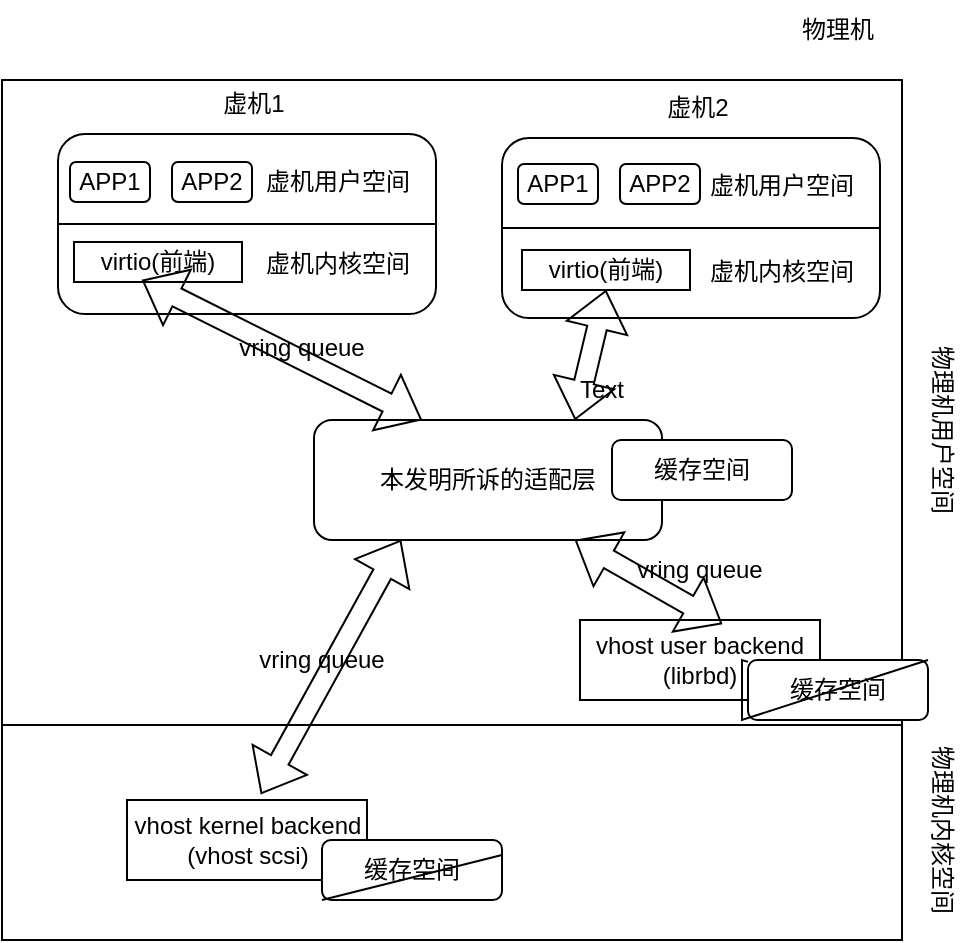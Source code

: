 <mxfile version="21.3.2" type="github">
  <diagram name="Page-1" id="C_Ee6mt2KtoBWOqvQohK">
    <mxGraphModel dx="1434" dy="764" grid="1" gridSize="10" guides="1" tooltips="1" connect="1" arrows="1" fold="1" page="1" pageScale="1" pageWidth="850" pageHeight="1100" math="0" shadow="0">
      <root>
        <mxCell id="0" />
        <mxCell id="1" parent="0" />
        <mxCell id="BUpmYRirLnpVpm6g7s5F-28" value="" style="rounded=0;whiteSpace=wrap;html=1;" vertex="1" parent="1">
          <mxGeometry x="120" y="680" width="450" height="430" as="geometry" />
        </mxCell>
        <mxCell id="BUpmYRirLnpVpm6g7s5F-29" value="" style="rounded=1;whiteSpace=wrap;html=1;" vertex="1" parent="1">
          <mxGeometry x="370" y="709" width="189" height="90" as="geometry" />
        </mxCell>
        <mxCell id="BUpmYRirLnpVpm6g7s5F-30" value="" style="endArrow=none;html=1;rounded=0;entryX=1;entryY=0.5;entryDx=0;entryDy=0;exitX=0;exitY=0.5;exitDx=0;exitDy=0;" edge="1" parent="1" source="BUpmYRirLnpVpm6g7s5F-29" target="BUpmYRirLnpVpm6g7s5F-29">
          <mxGeometry width="50" height="50" relative="1" as="geometry">
            <mxPoint x="410" y="929" as="sourcePoint" />
            <mxPoint x="460" y="879" as="targetPoint" />
          </mxGeometry>
        </mxCell>
        <mxCell id="BUpmYRirLnpVpm6g7s5F-31" value="" style="endArrow=none;html=1;rounded=0;exitX=0;exitY=0.75;exitDx=0;exitDy=0;entryX=1;entryY=0.75;entryDx=0;entryDy=0;" edge="1" parent="1" source="BUpmYRirLnpVpm6g7s5F-28" target="BUpmYRirLnpVpm6g7s5F-28">
          <mxGeometry width="50" height="50" relative="1" as="geometry">
            <mxPoint x="410" y="929" as="sourcePoint" />
            <mxPoint x="460" y="879" as="targetPoint" />
          </mxGeometry>
        </mxCell>
        <mxCell id="BUpmYRirLnpVpm6g7s5F-32" value="虚机2" style="text;html=1;strokeColor=none;fillColor=none;align=center;verticalAlign=middle;whiteSpace=wrap;rounded=0;" vertex="1" parent="1">
          <mxGeometry x="438" y="679" width="60" height="30" as="geometry" />
        </mxCell>
        <mxCell id="BUpmYRirLnpVpm6g7s5F-33" value="虚机用户空间" style="text;html=1;strokeColor=none;fillColor=none;align=center;verticalAlign=middle;whiteSpace=wrap;rounded=0;" vertex="1" parent="1">
          <mxGeometry x="470" y="718" width="80" height="30" as="geometry" />
        </mxCell>
        <mxCell id="BUpmYRirLnpVpm6g7s5F-34" value="虚机内核空间" style="text;html=1;strokeColor=none;fillColor=none;align=center;verticalAlign=middle;whiteSpace=wrap;rounded=0;" vertex="1" parent="1">
          <mxGeometry x="470" y="761" width="80" height="30" as="geometry" />
        </mxCell>
        <mxCell id="BUpmYRirLnpVpm6g7s5F-35" value="" style="rounded=1;whiteSpace=wrap;html=1;" vertex="1" parent="1">
          <mxGeometry x="148" y="707" width="189" height="90" as="geometry" />
        </mxCell>
        <mxCell id="BUpmYRirLnpVpm6g7s5F-36" value="虚机1" style="text;html=1;strokeColor=none;fillColor=none;align=center;verticalAlign=middle;whiteSpace=wrap;rounded=0;" vertex="1" parent="1">
          <mxGeometry x="216" y="677" width="60" height="30" as="geometry" />
        </mxCell>
        <mxCell id="BUpmYRirLnpVpm6g7s5F-37" value="虚机用户空间" style="text;html=1;strokeColor=none;fillColor=none;align=center;verticalAlign=middle;whiteSpace=wrap;rounded=0;" vertex="1" parent="1">
          <mxGeometry x="248" y="716" width="80" height="30" as="geometry" />
        </mxCell>
        <mxCell id="BUpmYRirLnpVpm6g7s5F-38" value="虚机内核空间" style="text;html=1;strokeColor=none;fillColor=none;align=center;verticalAlign=middle;whiteSpace=wrap;rounded=0;" vertex="1" parent="1">
          <mxGeometry x="248" y="757" width="80" height="30" as="geometry" />
        </mxCell>
        <mxCell id="BUpmYRirLnpVpm6g7s5F-39" value="virtio(前端)" style="rounded=0;whiteSpace=wrap;html=1;" vertex="1" parent="1">
          <mxGeometry x="156" y="761" width="84" height="20" as="geometry" />
        </mxCell>
        <mxCell id="BUpmYRirLnpVpm6g7s5F-40" value="" style="endArrow=none;html=1;rounded=0;exitX=0;exitY=0.5;exitDx=0;exitDy=0;entryX=1;entryY=0.5;entryDx=0;entryDy=0;" edge="1" parent="1" source="BUpmYRirLnpVpm6g7s5F-35" target="BUpmYRirLnpVpm6g7s5F-35">
          <mxGeometry width="50" height="50" relative="1" as="geometry">
            <mxPoint x="410" y="929" as="sourcePoint" />
            <mxPoint x="460" y="879" as="targetPoint" />
          </mxGeometry>
        </mxCell>
        <mxCell id="BUpmYRirLnpVpm6g7s5F-41" value="virtio(前端)" style="rounded=0;whiteSpace=wrap;html=1;" vertex="1" parent="1">
          <mxGeometry x="380" y="765" width="84" height="20" as="geometry" />
        </mxCell>
        <mxCell id="BUpmYRirLnpVpm6g7s5F-42" value="APP1" style="rounded=1;whiteSpace=wrap;html=1;" vertex="1" parent="1">
          <mxGeometry x="154" y="721" width="40" height="20" as="geometry" />
        </mxCell>
        <mxCell id="BUpmYRirLnpVpm6g7s5F-43" value="APP2" style="rounded=1;whiteSpace=wrap;html=1;" vertex="1" parent="1">
          <mxGeometry x="205" y="721" width="40" height="20" as="geometry" />
        </mxCell>
        <mxCell id="BUpmYRirLnpVpm6g7s5F-44" value="APP1" style="rounded=1;whiteSpace=wrap;html=1;" vertex="1" parent="1">
          <mxGeometry x="378" y="722" width="40" height="20" as="geometry" />
        </mxCell>
        <mxCell id="BUpmYRirLnpVpm6g7s5F-45" value="APP2" style="rounded=1;whiteSpace=wrap;html=1;" vertex="1" parent="1">
          <mxGeometry x="429" y="722" width="40" height="20" as="geometry" />
        </mxCell>
        <mxCell id="BUpmYRirLnpVpm6g7s5F-46" value="本发明所诉的适配层" style="rounded=1;whiteSpace=wrap;html=1;" vertex="1" parent="1">
          <mxGeometry x="276" y="850" width="174" height="60" as="geometry" />
        </mxCell>
        <mxCell id="BUpmYRirLnpVpm6g7s5F-47" value="vhost user backend&lt;br&gt;(librbd)" style="rounded=0;whiteSpace=wrap;html=1;" vertex="1" parent="1">
          <mxGeometry x="409" y="950" width="120" height="40" as="geometry" />
        </mxCell>
        <mxCell id="BUpmYRirLnpVpm6g7s5F-48" value="vhost kernel backend&lt;br&gt;(vhost scsi)" style="rounded=0;whiteSpace=wrap;html=1;" vertex="1" parent="1">
          <mxGeometry x="182.5" y="1040" width="120" height="40" as="geometry" />
        </mxCell>
        <mxCell id="BUpmYRirLnpVpm6g7s5F-49" value="" style="shape=flexArrow;endArrow=classic;startArrow=classic;html=1;rounded=0;entryX=0.405;entryY=0.95;entryDx=0;entryDy=0;entryPerimeter=0;exitX=0.31;exitY=0;exitDx=0;exitDy=0;exitPerimeter=0;" edge="1" parent="1" source="BUpmYRirLnpVpm6g7s5F-46" target="BUpmYRirLnpVpm6g7s5F-39">
          <mxGeometry width="100" height="100" relative="1" as="geometry">
            <mxPoint x="370" y="880" as="sourcePoint" />
            <mxPoint x="470" y="780" as="targetPoint" />
          </mxGeometry>
        </mxCell>
        <mxCell id="BUpmYRirLnpVpm6g7s5F-50" value="" style="shape=flexArrow;endArrow=classic;startArrow=classic;html=1;rounded=0;entryX=0.5;entryY=1;entryDx=0;entryDy=0;exitX=0.75;exitY=0;exitDx=0;exitDy=0;" edge="1" parent="1" source="BUpmYRirLnpVpm6g7s5F-46" target="BUpmYRirLnpVpm6g7s5F-41">
          <mxGeometry width="100" height="100" relative="1" as="geometry">
            <mxPoint x="370" y="880" as="sourcePoint" />
            <mxPoint x="470" y="780" as="targetPoint" />
          </mxGeometry>
        </mxCell>
        <mxCell id="BUpmYRirLnpVpm6g7s5F-51" value="" style="shape=flexArrow;endArrow=classic;startArrow=classic;html=1;rounded=0;entryX=0.25;entryY=1;entryDx=0;entryDy=0;exitX=0.558;exitY=-0.075;exitDx=0;exitDy=0;exitPerimeter=0;" edge="1" parent="1" source="BUpmYRirLnpVpm6g7s5F-48" target="BUpmYRirLnpVpm6g7s5F-46">
          <mxGeometry width="100" height="100" relative="1" as="geometry">
            <mxPoint x="370" y="980" as="sourcePoint" />
            <mxPoint x="470" y="880" as="targetPoint" />
          </mxGeometry>
        </mxCell>
        <mxCell id="BUpmYRirLnpVpm6g7s5F-52" value="" style="shape=flexArrow;endArrow=classic;startArrow=classic;html=1;rounded=0;entryX=0.75;entryY=1;entryDx=0;entryDy=0;exitX=0.592;exitY=0.05;exitDx=0;exitDy=0;exitPerimeter=0;" edge="1" parent="1" source="BUpmYRirLnpVpm6g7s5F-47" target="BUpmYRirLnpVpm6g7s5F-46">
          <mxGeometry width="100" height="100" relative="1" as="geometry">
            <mxPoint x="370" y="980" as="sourcePoint" />
            <mxPoint x="470" y="880" as="targetPoint" />
          </mxGeometry>
        </mxCell>
        <mxCell id="BUpmYRirLnpVpm6g7s5F-53" value="vring queue" style="text;html=1;strokeColor=none;fillColor=none;align=center;verticalAlign=middle;whiteSpace=wrap;rounded=0;rotation=0;" vertex="1" parent="1">
          <mxGeometry x="230" y="799" width="80" height="30" as="geometry" />
        </mxCell>
        <mxCell id="BUpmYRirLnpVpm6g7s5F-54" value="物理机" style="text;html=1;strokeColor=none;fillColor=none;align=center;verticalAlign=middle;whiteSpace=wrap;rounded=0;rotation=0;" vertex="1" parent="1">
          <mxGeometry x="498" y="640" width="80" height="30" as="geometry" />
        </mxCell>
        <mxCell id="BUpmYRirLnpVpm6g7s5F-55" value="vring queue" style="text;html=1;strokeColor=none;fillColor=none;align=center;verticalAlign=middle;whiteSpace=wrap;rounded=0;rotation=0;" vertex="1" parent="1">
          <mxGeometry x="240" y="955" width="80" height="30" as="geometry" />
        </mxCell>
        <mxCell id="BUpmYRirLnpVpm6g7s5F-56" value="vring queue" style="text;html=1;strokeColor=none;fillColor=none;align=center;verticalAlign=middle;whiteSpace=wrap;rounded=0;rotation=0;" vertex="1" parent="1">
          <mxGeometry x="429" y="910" width="80" height="30" as="geometry" />
        </mxCell>
        <mxCell id="BUpmYRirLnpVpm6g7s5F-57" value="Text" style="text;html=1;strokeColor=none;fillColor=none;align=center;verticalAlign=middle;whiteSpace=wrap;rounded=0;" vertex="1" parent="1">
          <mxGeometry x="390" y="820" width="60" height="30" as="geometry" />
        </mxCell>
        <mxCell id="BUpmYRirLnpVpm6g7s5F-58" value="物理机用户空间" style="text;html=1;strokeColor=none;fillColor=none;align=center;verticalAlign=middle;whiteSpace=wrap;rounded=0;rotation=90;" vertex="1" parent="1">
          <mxGeometry x="540" y="840" width="100" height="30" as="geometry" />
        </mxCell>
        <mxCell id="BUpmYRirLnpVpm6g7s5F-59" value="物理机内核空间" style="text;html=1;strokeColor=none;fillColor=none;align=center;verticalAlign=middle;whiteSpace=wrap;rounded=0;rotation=90;" vertex="1" parent="1">
          <mxGeometry x="540" y="1040" width="100" height="30" as="geometry" />
        </mxCell>
        <mxCell id="BUpmYRirLnpVpm6g7s5F-60" value="缓存空间" style="rounded=1;whiteSpace=wrap;html=1;" vertex="1" parent="1">
          <mxGeometry x="425" y="860" width="90" height="30" as="geometry" />
        </mxCell>
        <mxCell id="BUpmYRirLnpVpm6g7s5F-62" value="缓存空间" style="rounded=1;whiteSpace=wrap;html=1;" vertex="1" parent="1">
          <mxGeometry x="493" y="970" width="90" height="30" as="geometry" />
        </mxCell>
        <mxCell id="BUpmYRirLnpVpm6g7s5F-63" value="缓存空间" style="rounded=1;whiteSpace=wrap;html=1;" vertex="1" parent="1">
          <mxGeometry x="280" y="1060" width="90" height="30" as="geometry" />
        </mxCell>
        <mxCell id="BUpmYRirLnpVpm6g7s5F-64" value="" style="endArrow=none;html=1;rounded=0;entryX=1;entryY=0;entryDx=0;entryDy=0;" edge="1" parent="1" source="BUpmYRirLnpVpm6g7s5F-62" target="BUpmYRirLnpVpm6g7s5F-62">
          <mxGeometry width="50" height="50" relative="1" as="geometry">
            <mxPoint x="400" y="860" as="sourcePoint" />
            <mxPoint x="450" y="810" as="targetPoint" />
            <Array as="points">
              <mxPoint x="490" y="1000" />
            </Array>
          </mxGeometry>
        </mxCell>
        <mxCell id="BUpmYRirLnpVpm6g7s5F-65" value="" style="endArrow=none;html=1;rounded=0;entryX=1;entryY=0.25;entryDx=0;entryDy=0;exitX=0;exitY=1;exitDx=0;exitDy=0;" edge="1" parent="1" source="BUpmYRirLnpVpm6g7s5F-63" target="BUpmYRirLnpVpm6g7s5F-63">
          <mxGeometry width="50" height="50" relative="1" as="geometry">
            <mxPoint x="400" y="860" as="sourcePoint" />
            <mxPoint x="450" y="810" as="targetPoint" />
          </mxGeometry>
        </mxCell>
      </root>
    </mxGraphModel>
  </diagram>
</mxfile>
